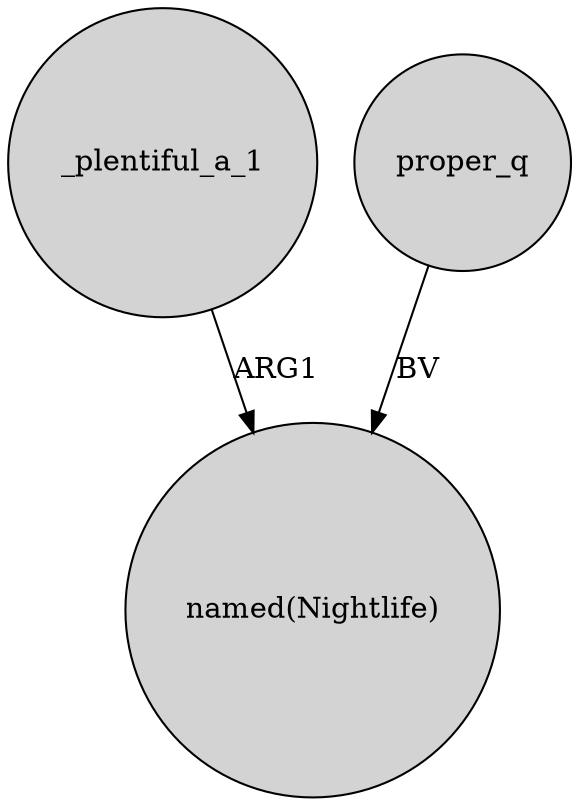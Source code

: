 digraph {
	node [shape=circle style=filled]
	_plentiful_a_1 -> "named(Nightlife)" [label=ARG1]
	proper_q -> "named(Nightlife)" [label=BV]
}
